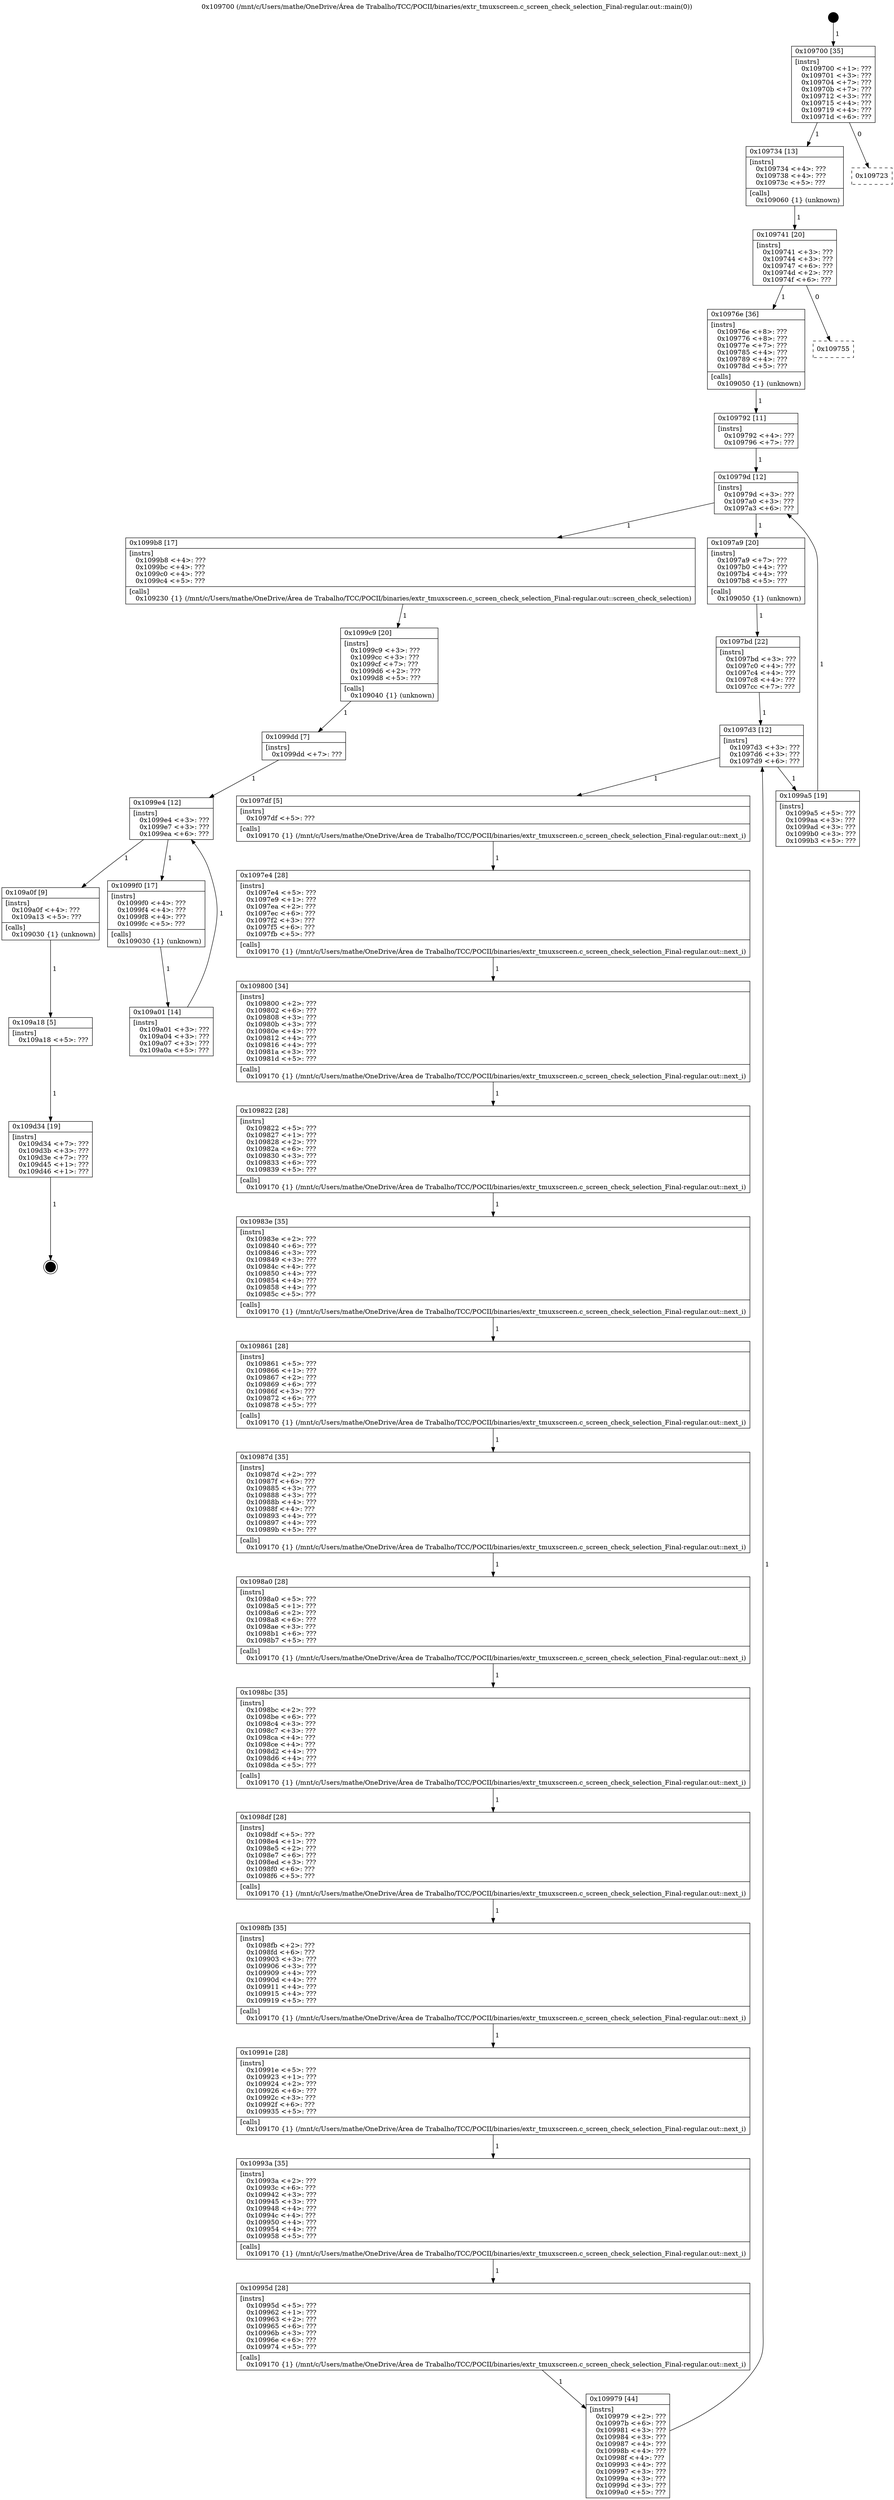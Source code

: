 digraph "0x109700" {
  label = "0x109700 (/mnt/c/Users/mathe/OneDrive/Área de Trabalho/TCC/POCII/binaries/extr_tmuxscreen.c_screen_check_selection_Final-regular.out::main(0))"
  labelloc = "t"
  node[shape=record]

  Entry [label="",width=0.3,height=0.3,shape=circle,fillcolor=black,style=filled]
  "0x109700" [label="{
     0x109700 [35]\l
     | [instrs]\l
     &nbsp;&nbsp;0x109700 \<+1\>: ???\l
     &nbsp;&nbsp;0x109701 \<+3\>: ???\l
     &nbsp;&nbsp;0x109704 \<+7\>: ???\l
     &nbsp;&nbsp;0x10970b \<+7\>: ???\l
     &nbsp;&nbsp;0x109712 \<+3\>: ???\l
     &nbsp;&nbsp;0x109715 \<+4\>: ???\l
     &nbsp;&nbsp;0x109719 \<+4\>: ???\l
     &nbsp;&nbsp;0x10971d \<+6\>: ???\l
  }"]
  "0x109734" [label="{
     0x109734 [13]\l
     | [instrs]\l
     &nbsp;&nbsp;0x109734 \<+4\>: ???\l
     &nbsp;&nbsp;0x109738 \<+4\>: ???\l
     &nbsp;&nbsp;0x10973c \<+5\>: ???\l
     | [calls]\l
     &nbsp;&nbsp;0x109060 \{1\} (unknown)\l
  }"]
  "0x109723" [label="{
     0x109723\l
  }", style=dashed]
  "0x109741" [label="{
     0x109741 [20]\l
     | [instrs]\l
     &nbsp;&nbsp;0x109741 \<+3\>: ???\l
     &nbsp;&nbsp;0x109744 \<+3\>: ???\l
     &nbsp;&nbsp;0x109747 \<+6\>: ???\l
     &nbsp;&nbsp;0x10974d \<+2\>: ???\l
     &nbsp;&nbsp;0x10974f \<+6\>: ???\l
  }"]
  "0x10976e" [label="{
     0x10976e [36]\l
     | [instrs]\l
     &nbsp;&nbsp;0x10976e \<+8\>: ???\l
     &nbsp;&nbsp;0x109776 \<+8\>: ???\l
     &nbsp;&nbsp;0x10977e \<+7\>: ???\l
     &nbsp;&nbsp;0x109785 \<+4\>: ???\l
     &nbsp;&nbsp;0x109789 \<+4\>: ???\l
     &nbsp;&nbsp;0x10978d \<+5\>: ???\l
     | [calls]\l
     &nbsp;&nbsp;0x109050 \{1\} (unknown)\l
  }"]
  "0x109755" [label="{
     0x109755\l
  }", style=dashed]
  "0x10979d" [label="{
     0x10979d [12]\l
     | [instrs]\l
     &nbsp;&nbsp;0x10979d \<+3\>: ???\l
     &nbsp;&nbsp;0x1097a0 \<+3\>: ???\l
     &nbsp;&nbsp;0x1097a3 \<+6\>: ???\l
  }"]
  "0x1099b8" [label="{
     0x1099b8 [17]\l
     | [instrs]\l
     &nbsp;&nbsp;0x1099b8 \<+4\>: ???\l
     &nbsp;&nbsp;0x1099bc \<+4\>: ???\l
     &nbsp;&nbsp;0x1099c0 \<+4\>: ???\l
     &nbsp;&nbsp;0x1099c4 \<+5\>: ???\l
     | [calls]\l
     &nbsp;&nbsp;0x109230 \{1\} (/mnt/c/Users/mathe/OneDrive/Área de Trabalho/TCC/POCII/binaries/extr_tmuxscreen.c_screen_check_selection_Final-regular.out::screen_check_selection)\l
  }"]
  "0x1097a9" [label="{
     0x1097a9 [20]\l
     | [instrs]\l
     &nbsp;&nbsp;0x1097a9 \<+7\>: ???\l
     &nbsp;&nbsp;0x1097b0 \<+4\>: ???\l
     &nbsp;&nbsp;0x1097b4 \<+4\>: ???\l
     &nbsp;&nbsp;0x1097b8 \<+5\>: ???\l
     | [calls]\l
     &nbsp;&nbsp;0x109050 \{1\} (unknown)\l
  }"]
  "0x1097d3" [label="{
     0x1097d3 [12]\l
     | [instrs]\l
     &nbsp;&nbsp;0x1097d3 \<+3\>: ???\l
     &nbsp;&nbsp;0x1097d6 \<+3\>: ???\l
     &nbsp;&nbsp;0x1097d9 \<+6\>: ???\l
  }"]
  "0x1099a5" [label="{
     0x1099a5 [19]\l
     | [instrs]\l
     &nbsp;&nbsp;0x1099a5 \<+5\>: ???\l
     &nbsp;&nbsp;0x1099aa \<+3\>: ???\l
     &nbsp;&nbsp;0x1099ad \<+3\>: ???\l
     &nbsp;&nbsp;0x1099b0 \<+3\>: ???\l
     &nbsp;&nbsp;0x1099b3 \<+5\>: ???\l
  }"]
  "0x1097df" [label="{
     0x1097df [5]\l
     | [instrs]\l
     &nbsp;&nbsp;0x1097df \<+5\>: ???\l
     | [calls]\l
     &nbsp;&nbsp;0x109170 \{1\} (/mnt/c/Users/mathe/OneDrive/Área de Trabalho/TCC/POCII/binaries/extr_tmuxscreen.c_screen_check_selection_Final-regular.out::next_i)\l
  }"]
  "0x1097e4" [label="{
     0x1097e4 [28]\l
     | [instrs]\l
     &nbsp;&nbsp;0x1097e4 \<+5\>: ???\l
     &nbsp;&nbsp;0x1097e9 \<+1\>: ???\l
     &nbsp;&nbsp;0x1097ea \<+2\>: ???\l
     &nbsp;&nbsp;0x1097ec \<+6\>: ???\l
     &nbsp;&nbsp;0x1097f2 \<+3\>: ???\l
     &nbsp;&nbsp;0x1097f5 \<+6\>: ???\l
     &nbsp;&nbsp;0x1097fb \<+5\>: ???\l
     | [calls]\l
     &nbsp;&nbsp;0x109170 \{1\} (/mnt/c/Users/mathe/OneDrive/Área de Trabalho/TCC/POCII/binaries/extr_tmuxscreen.c_screen_check_selection_Final-regular.out::next_i)\l
  }"]
  "0x109800" [label="{
     0x109800 [34]\l
     | [instrs]\l
     &nbsp;&nbsp;0x109800 \<+2\>: ???\l
     &nbsp;&nbsp;0x109802 \<+6\>: ???\l
     &nbsp;&nbsp;0x109808 \<+3\>: ???\l
     &nbsp;&nbsp;0x10980b \<+3\>: ???\l
     &nbsp;&nbsp;0x10980e \<+4\>: ???\l
     &nbsp;&nbsp;0x109812 \<+4\>: ???\l
     &nbsp;&nbsp;0x109816 \<+4\>: ???\l
     &nbsp;&nbsp;0x10981a \<+3\>: ???\l
     &nbsp;&nbsp;0x10981d \<+5\>: ???\l
     | [calls]\l
     &nbsp;&nbsp;0x109170 \{1\} (/mnt/c/Users/mathe/OneDrive/Área de Trabalho/TCC/POCII/binaries/extr_tmuxscreen.c_screen_check_selection_Final-regular.out::next_i)\l
  }"]
  "0x109822" [label="{
     0x109822 [28]\l
     | [instrs]\l
     &nbsp;&nbsp;0x109822 \<+5\>: ???\l
     &nbsp;&nbsp;0x109827 \<+1\>: ???\l
     &nbsp;&nbsp;0x109828 \<+2\>: ???\l
     &nbsp;&nbsp;0x10982a \<+6\>: ???\l
     &nbsp;&nbsp;0x109830 \<+3\>: ???\l
     &nbsp;&nbsp;0x109833 \<+6\>: ???\l
     &nbsp;&nbsp;0x109839 \<+5\>: ???\l
     | [calls]\l
     &nbsp;&nbsp;0x109170 \{1\} (/mnt/c/Users/mathe/OneDrive/Área de Trabalho/TCC/POCII/binaries/extr_tmuxscreen.c_screen_check_selection_Final-regular.out::next_i)\l
  }"]
  "0x10983e" [label="{
     0x10983e [35]\l
     | [instrs]\l
     &nbsp;&nbsp;0x10983e \<+2\>: ???\l
     &nbsp;&nbsp;0x109840 \<+6\>: ???\l
     &nbsp;&nbsp;0x109846 \<+3\>: ???\l
     &nbsp;&nbsp;0x109849 \<+3\>: ???\l
     &nbsp;&nbsp;0x10984c \<+4\>: ???\l
     &nbsp;&nbsp;0x109850 \<+4\>: ???\l
     &nbsp;&nbsp;0x109854 \<+4\>: ???\l
     &nbsp;&nbsp;0x109858 \<+4\>: ???\l
     &nbsp;&nbsp;0x10985c \<+5\>: ???\l
     | [calls]\l
     &nbsp;&nbsp;0x109170 \{1\} (/mnt/c/Users/mathe/OneDrive/Área de Trabalho/TCC/POCII/binaries/extr_tmuxscreen.c_screen_check_selection_Final-regular.out::next_i)\l
  }"]
  "0x109861" [label="{
     0x109861 [28]\l
     | [instrs]\l
     &nbsp;&nbsp;0x109861 \<+5\>: ???\l
     &nbsp;&nbsp;0x109866 \<+1\>: ???\l
     &nbsp;&nbsp;0x109867 \<+2\>: ???\l
     &nbsp;&nbsp;0x109869 \<+6\>: ???\l
     &nbsp;&nbsp;0x10986f \<+3\>: ???\l
     &nbsp;&nbsp;0x109872 \<+6\>: ???\l
     &nbsp;&nbsp;0x109878 \<+5\>: ???\l
     | [calls]\l
     &nbsp;&nbsp;0x109170 \{1\} (/mnt/c/Users/mathe/OneDrive/Área de Trabalho/TCC/POCII/binaries/extr_tmuxscreen.c_screen_check_selection_Final-regular.out::next_i)\l
  }"]
  "0x10987d" [label="{
     0x10987d [35]\l
     | [instrs]\l
     &nbsp;&nbsp;0x10987d \<+2\>: ???\l
     &nbsp;&nbsp;0x10987f \<+6\>: ???\l
     &nbsp;&nbsp;0x109885 \<+3\>: ???\l
     &nbsp;&nbsp;0x109888 \<+3\>: ???\l
     &nbsp;&nbsp;0x10988b \<+4\>: ???\l
     &nbsp;&nbsp;0x10988f \<+4\>: ???\l
     &nbsp;&nbsp;0x109893 \<+4\>: ???\l
     &nbsp;&nbsp;0x109897 \<+4\>: ???\l
     &nbsp;&nbsp;0x10989b \<+5\>: ???\l
     | [calls]\l
     &nbsp;&nbsp;0x109170 \{1\} (/mnt/c/Users/mathe/OneDrive/Área de Trabalho/TCC/POCII/binaries/extr_tmuxscreen.c_screen_check_selection_Final-regular.out::next_i)\l
  }"]
  "0x1098a0" [label="{
     0x1098a0 [28]\l
     | [instrs]\l
     &nbsp;&nbsp;0x1098a0 \<+5\>: ???\l
     &nbsp;&nbsp;0x1098a5 \<+1\>: ???\l
     &nbsp;&nbsp;0x1098a6 \<+2\>: ???\l
     &nbsp;&nbsp;0x1098a8 \<+6\>: ???\l
     &nbsp;&nbsp;0x1098ae \<+3\>: ???\l
     &nbsp;&nbsp;0x1098b1 \<+6\>: ???\l
     &nbsp;&nbsp;0x1098b7 \<+5\>: ???\l
     | [calls]\l
     &nbsp;&nbsp;0x109170 \{1\} (/mnt/c/Users/mathe/OneDrive/Área de Trabalho/TCC/POCII/binaries/extr_tmuxscreen.c_screen_check_selection_Final-regular.out::next_i)\l
  }"]
  "0x1098bc" [label="{
     0x1098bc [35]\l
     | [instrs]\l
     &nbsp;&nbsp;0x1098bc \<+2\>: ???\l
     &nbsp;&nbsp;0x1098be \<+6\>: ???\l
     &nbsp;&nbsp;0x1098c4 \<+3\>: ???\l
     &nbsp;&nbsp;0x1098c7 \<+3\>: ???\l
     &nbsp;&nbsp;0x1098ca \<+4\>: ???\l
     &nbsp;&nbsp;0x1098ce \<+4\>: ???\l
     &nbsp;&nbsp;0x1098d2 \<+4\>: ???\l
     &nbsp;&nbsp;0x1098d6 \<+4\>: ???\l
     &nbsp;&nbsp;0x1098da \<+5\>: ???\l
     | [calls]\l
     &nbsp;&nbsp;0x109170 \{1\} (/mnt/c/Users/mathe/OneDrive/Área de Trabalho/TCC/POCII/binaries/extr_tmuxscreen.c_screen_check_selection_Final-regular.out::next_i)\l
  }"]
  "0x1098df" [label="{
     0x1098df [28]\l
     | [instrs]\l
     &nbsp;&nbsp;0x1098df \<+5\>: ???\l
     &nbsp;&nbsp;0x1098e4 \<+1\>: ???\l
     &nbsp;&nbsp;0x1098e5 \<+2\>: ???\l
     &nbsp;&nbsp;0x1098e7 \<+6\>: ???\l
     &nbsp;&nbsp;0x1098ed \<+3\>: ???\l
     &nbsp;&nbsp;0x1098f0 \<+6\>: ???\l
     &nbsp;&nbsp;0x1098f6 \<+5\>: ???\l
     | [calls]\l
     &nbsp;&nbsp;0x109170 \{1\} (/mnt/c/Users/mathe/OneDrive/Área de Trabalho/TCC/POCII/binaries/extr_tmuxscreen.c_screen_check_selection_Final-regular.out::next_i)\l
  }"]
  "0x1098fb" [label="{
     0x1098fb [35]\l
     | [instrs]\l
     &nbsp;&nbsp;0x1098fb \<+2\>: ???\l
     &nbsp;&nbsp;0x1098fd \<+6\>: ???\l
     &nbsp;&nbsp;0x109903 \<+3\>: ???\l
     &nbsp;&nbsp;0x109906 \<+3\>: ???\l
     &nbsp;&nbsp;0x109909 \<+4\>: ???\l
     &nbsp;&nbsp;0x10990d \<+4\>: ???\l
     &nbsp;&nbsp;0x109911 \<+4\>: ???\l
     &nbsp;&nbsp;0x109915 \<+4\>: ???\l
     &nbsp;&nbsp;0x109919 \<+5\>: ???\l
     | [calls]\l
     &nbsp;&nbsp;0x109170 \{1\} (/mnt/c/Users/mathe/OneDrive/Área de Trabalho/TCC/POCII/binaries/extr_tmuxscreen.c_screen_check_selection_Final-regular.out::next_i)\l
  }"]
  "0x10991e" [label="{
     0x10991e [28]\l
     | [instrs]\l
     &nbsp;&nbsp;0x10991e \<+5\>: ???\l
     &nbsp;&nbsp;0x109923 \<+1\>: ???\l
     &nbsp;&nbsp;0x109924 \<+2\>: ???\l
     &nbsp;&nbsp;0x109926 \<+6\>: ???\l
     &nbsp;&nbsp;0x10992c \<+3\>: ???\l
     &nbsp;&nbsp;0x10992f \<+6\>: ???\l
     &nbsp;&nbsp;0x109935 \<+5\>: ???\l
     | [calls]\l
     &nbsp;&nbsp;0x109170 \{1\} (/mnt/c/Users/mathe/OneDrive/Área de Trabalho/TCC/POCII/binaries/extr_tmuxscreen.c_screen_check_selection_Final-regular.out::next_i)\l
  }"]
  "0x10993a" [label="{
     0x10993a [35]\l
     | [instrs]\l
     &nbsp;&nbsp;0x10993a \<+2\>: ???\l
     &nbsp;&nbsp;0x10993c \<+6\>: ???\l
     &nbsp;&nbsp;0x109942 \<+3\>: ???\l
     &nbsp;&nbsp;0x109945 \<+3\>: ???\l
     &nbsp;&nbsp;0x109948 \<+4\>: ???\l
     &nbsp;&nbsp;0x10994c \<+4\>: ???\l
     &nbsp;&nbsp;0x109950 \<+4\>: ???\l
     &nbsp;&nbsp;0x109954 \<+4\>: ???\l
     &nbsp;&nbsp;0x109958 \<+5\>: ???\l
     | [calls]\l
     &nbsp;&nbsp;0x109170 \{1\} (/mnt/c/Users/mathe/OneDrive/Área de Trabalho/TCC/POCII/binaries/extr_tmuxscreen.c_screen_check_selection_Final-regular.out::next_i)\l
  }"]
  "0x10995d" [label="{
     0x10995d [28]\l
     | [instrs]\l
     &nbsp;&nbsp;0x10995d \<+5\>: ???\l
     &nbsp;&nbsp;0x109962 \<+1\>: ???\l
     &nbsp;&nbsp;0x109963 \<+2\>: ???\l
     &nbsp;&nbsp;0x109965 \<+6\>: ???\l
     &nbsp;&nbsp;0x10996b \<+3\>: ???\l
     &nbsp;&nbsp;0x10996e \<+6\>: ???\l
     &nbsp;&nbsp;0x109974 \<+5\>: ???\l
     | [calls]\l
     &nbsp;&nbsp;0x109170 \{1\} (/mnt/c/Users/mathe/OneDrive/Área de Trabalho/TCC/POCII/binaries/extr_tmuxscreen.c_screen_check_selection_Final-regular.out::next_i)\l
  }"]
  "0x109979" [label="{
     0x109979 [44]\l
     | [instrs]\l
     &nbsp;&nbsp;0x109979 \<+2\>: ???\l
     &nbsp;&nbsp;0x10997b \<+6\>: ???\l
     &nbsp;&nbsp;0x109981 \<+3\>: ???\l
     &nbsp;&nbsp;0x109984 \<+3\>: ???\l
     &nbsp;&nbsp;0x109987 \<+4\>: ???\l
     &nbsp;&nbsp;0x10998b \<+4\>: ???\l
     &nbsp;&nbsp;0x10998f \<+4\>: ???\l
     &nbsp;&nbsp;0x109993 \<+4\>: ???\l
     &nbsp;&nbsp;0x109997 \<+3\>: ???\l
     &nbsp;&nbsp;0x10999a \<+3\>: ???\l
     &nbsp;&nbsp;0x10999d \<+3\>: ???\l
     &nbsp;&nbsp;0x1099a0 \<+5\>: ???\l
  }"]
  "0x1097bd" [label="{
     0x1097bd [22]\l
     | [instrs]\l
     &nbsp;&nbsp;0x1097bd \<+3\>: ???\l
     &nbsp;&nbsp;0x1097c0 \<+4\>: ???\l
     &nbsp;&nbsp;0x1097c4 \<+4\>: ???\l
     &nbsp;&nbsp;0x1097c8 \<+4\>: ???\l
     &nbsp;&nbsp;0x1097cc \<+7\>: ???\l
  }"]
  Exit [label="",width=0.3,height=0.3,shape=circle,fillcolor=black,style=filled,peripheries=2]
  "0x109792" [label="{
     0x109792 [11]\l
     | [instrs]\l
     &nbsp;&nbsp;0x109792 \<+4\>: ???\l
     &nbsp;&nbsp;0x109796 \<+7\>: ???\l
  }"]
  "0x1099c9" [label="{
     0x1099c9 [20]\l
     | [instrs]\l
     &nbsp;&nbsp;0x1099c9 \<+3\>: ???\l
     &nbsp;&nbsp;0x1099cc \<+3\>: ???\l
     &nbsp;&nbsp;0x1099cf \<+7\>: ???\l
     &nbsp;&nbsp;0x1099d6 \<+2\>: ???\l
     &nbsp;&nbsp;0x1099d8 \<+5\>: ???\l
     | [calls]\l
     &nbsp;&nbsp;0x109040 \{1\} (unknown)\l
  }"]
  "0x1099e4" [label="{
     0x1099e4 [12]\l
     | [instrs]\l
     &nbsp;&nbsp;0x1099e4 \<+3\>: ???\l
     &nbsp;&nbsp;0x1099e7 \<+3\>: ???\l
     &nbsp;&nbsp;0x1099ea \<+6\>: ???\l
  }"]
  "0x109a0f" [label="{
     0x109a0f [9]\l
     | [instrs]\l
     &nbsp;&nbsp;0x109a0f \<+4\>: ???\l
     &nbsp;&nbsp;0x109a13 \<+5\>: ???\l
     | [calls]\l
     &nbsp;&nbsp;0x109030 \{1\} (unknown)\l
  }"]
  "0x1099f0" [label="{
     0x1099f0 [17]\l
     | [instrs]\l
     &nbsp;&nbsp;0x1099f0 \<+4\>: ???\l
     &nbsp;&nbsp;0x1099f4 \<+4\>: ???\l
     &nbsp;&nbsp;0x1099f8 \<+4\>: ???\l
     &nbsp;&nbsp;0x1099fc \<+5\>: ???\l
     | [calls]\l
     &nbsp;&nbsp;0x109030 \{1\} (unknown)\l
  }"]
  "0x109a01" [label="{
     0x109a01 [14]\l
     | [instrs]\l
     &nbsp;&nbsp;0x109a01 \<+3\>: ???\l
     &nbsp;&nbsp;0x109a04 \<+3\>: ???\l
     &nbsp;&nbsp;0x109a07 \<+3\>: ???\l
     &nbsp;&nbsp;0x109a0a \<+5\>: ???\l
  }"]
  "0x1099dd" [label="{
     0x1099dd [7]\l
     | [instrs]\l
     &nbsp;&nbsp;0x1099dd \<+7\>: ???\l
  }"]
  "0x109a18" [label="{
     0x109a18 [5]\l
     | [instrs]\l
     &nbsp;&nbsp;0x109a18 \<+5\>: ???\l
  }"]
  "0x109d34" [label="{
     0x109d34 [19]\l
     | [instrs]\l
     &nbsp;&nbsp;0x109d34 \<+7\>: ???\l
     &nbsp;&nbsp;0x109d3b \<+3\>: ???\l
     &nbsp;&nbsp;0x109d3e \<+7\>: ???\l
     &nbsp;&nbsp;0x109d45 \<+1\>: ???\l
     &nbsp;&nbsp;0x109d46 \<+1\>: ???\l
  }"]
  Entry -> "0x109700" [label=" 1"]
  "0x109700" -> "0x109734" [label=" 1"]
  "0x109700" -> "0x109723" [label=" 0"]
  "0x109734" -> "0x109741" [label=" 1"]
  "0x109741" -> "0x10976e" [label=" 1"]
  "0x109741" -> "0x109755" [label=" 0"]
  "0x10976e" -> "0x109792" [label=" 1"]
  "0x10979d" -> "0x1099b8" [label=" 1"]
  "0x10979d" -> "0x1097a9" [label=" 1"]
  "0x1097a9" -> "0x1097bd" [label=" 1"]
  "0x1097d3" -> "0x1099a5" [label=" 1"]
  "0x1097d3" -> "0x1097df" [label=" 1"]
  "0x1097df" -> "0x1097e4" [label=" 1"]
  "0x1097e4" -> "0x109800" [label=" 1"]
  "0x109800" -> "0x109822" [label=" 1"]
  "0x109822" -> "0x10983e" [label=" 1"]
  "0x10983e" -> "0x109861" [label=" 1"]
  "0x109861" -> "0x10987d" [label=" 1"]
  "0x10987d" -> "0x1098a0" [label=" 1"]
  "0x1098a0" -> "0x1098bc" [label=" 1"]
  "0x1098bc" -> "0x1098df" [label=" 1"]
  "0x1098df" -> "0x1098fb" [label=" 1"]
  "0x1098fb" -> "0x10991e" [label=" 1"]
  "0x10991e" -> "0x10993a" [label=" 1"]
  "0x10993a" -> "0x10995d" [label=" 1"]
  "0x10995d" -> "0x109979" [label=" 1"]
  "0x1097bd" -> "0x1097d3" [label=" 1"]
  "0x109979" -> "0x1097d3" [label=" 1"]
  "0x109d34" -> Exit [label=" 1"]
  "0x109792" -> "0x10979d" [label=" 1"]
  "0x1099a5" -> "0x10979d" [label=" 1"]
  "0x1099b8" -> "0x1099c9" [label=" 1"]
  "0x1099c9" -> "0x1099dd" [label=" 1"]
  "0x1099e4" -> "0x109a0f" [label=" 1"]
  "0x1099e4" -> "0x1099f0" [label=" 1"]
  "0x1099f0" -> "0x109a01" [label=" 1"]
  "0x1099dd" -> "0x1099e4" [label=" 1"]
  "0x109a01" -> "0x1099e4" [label=" 1"]
  "0x109a0f" -> "0x109a18" [label=" 1"]
  "0x109a18" -> "0x109d34" [label=" 1"]
}
